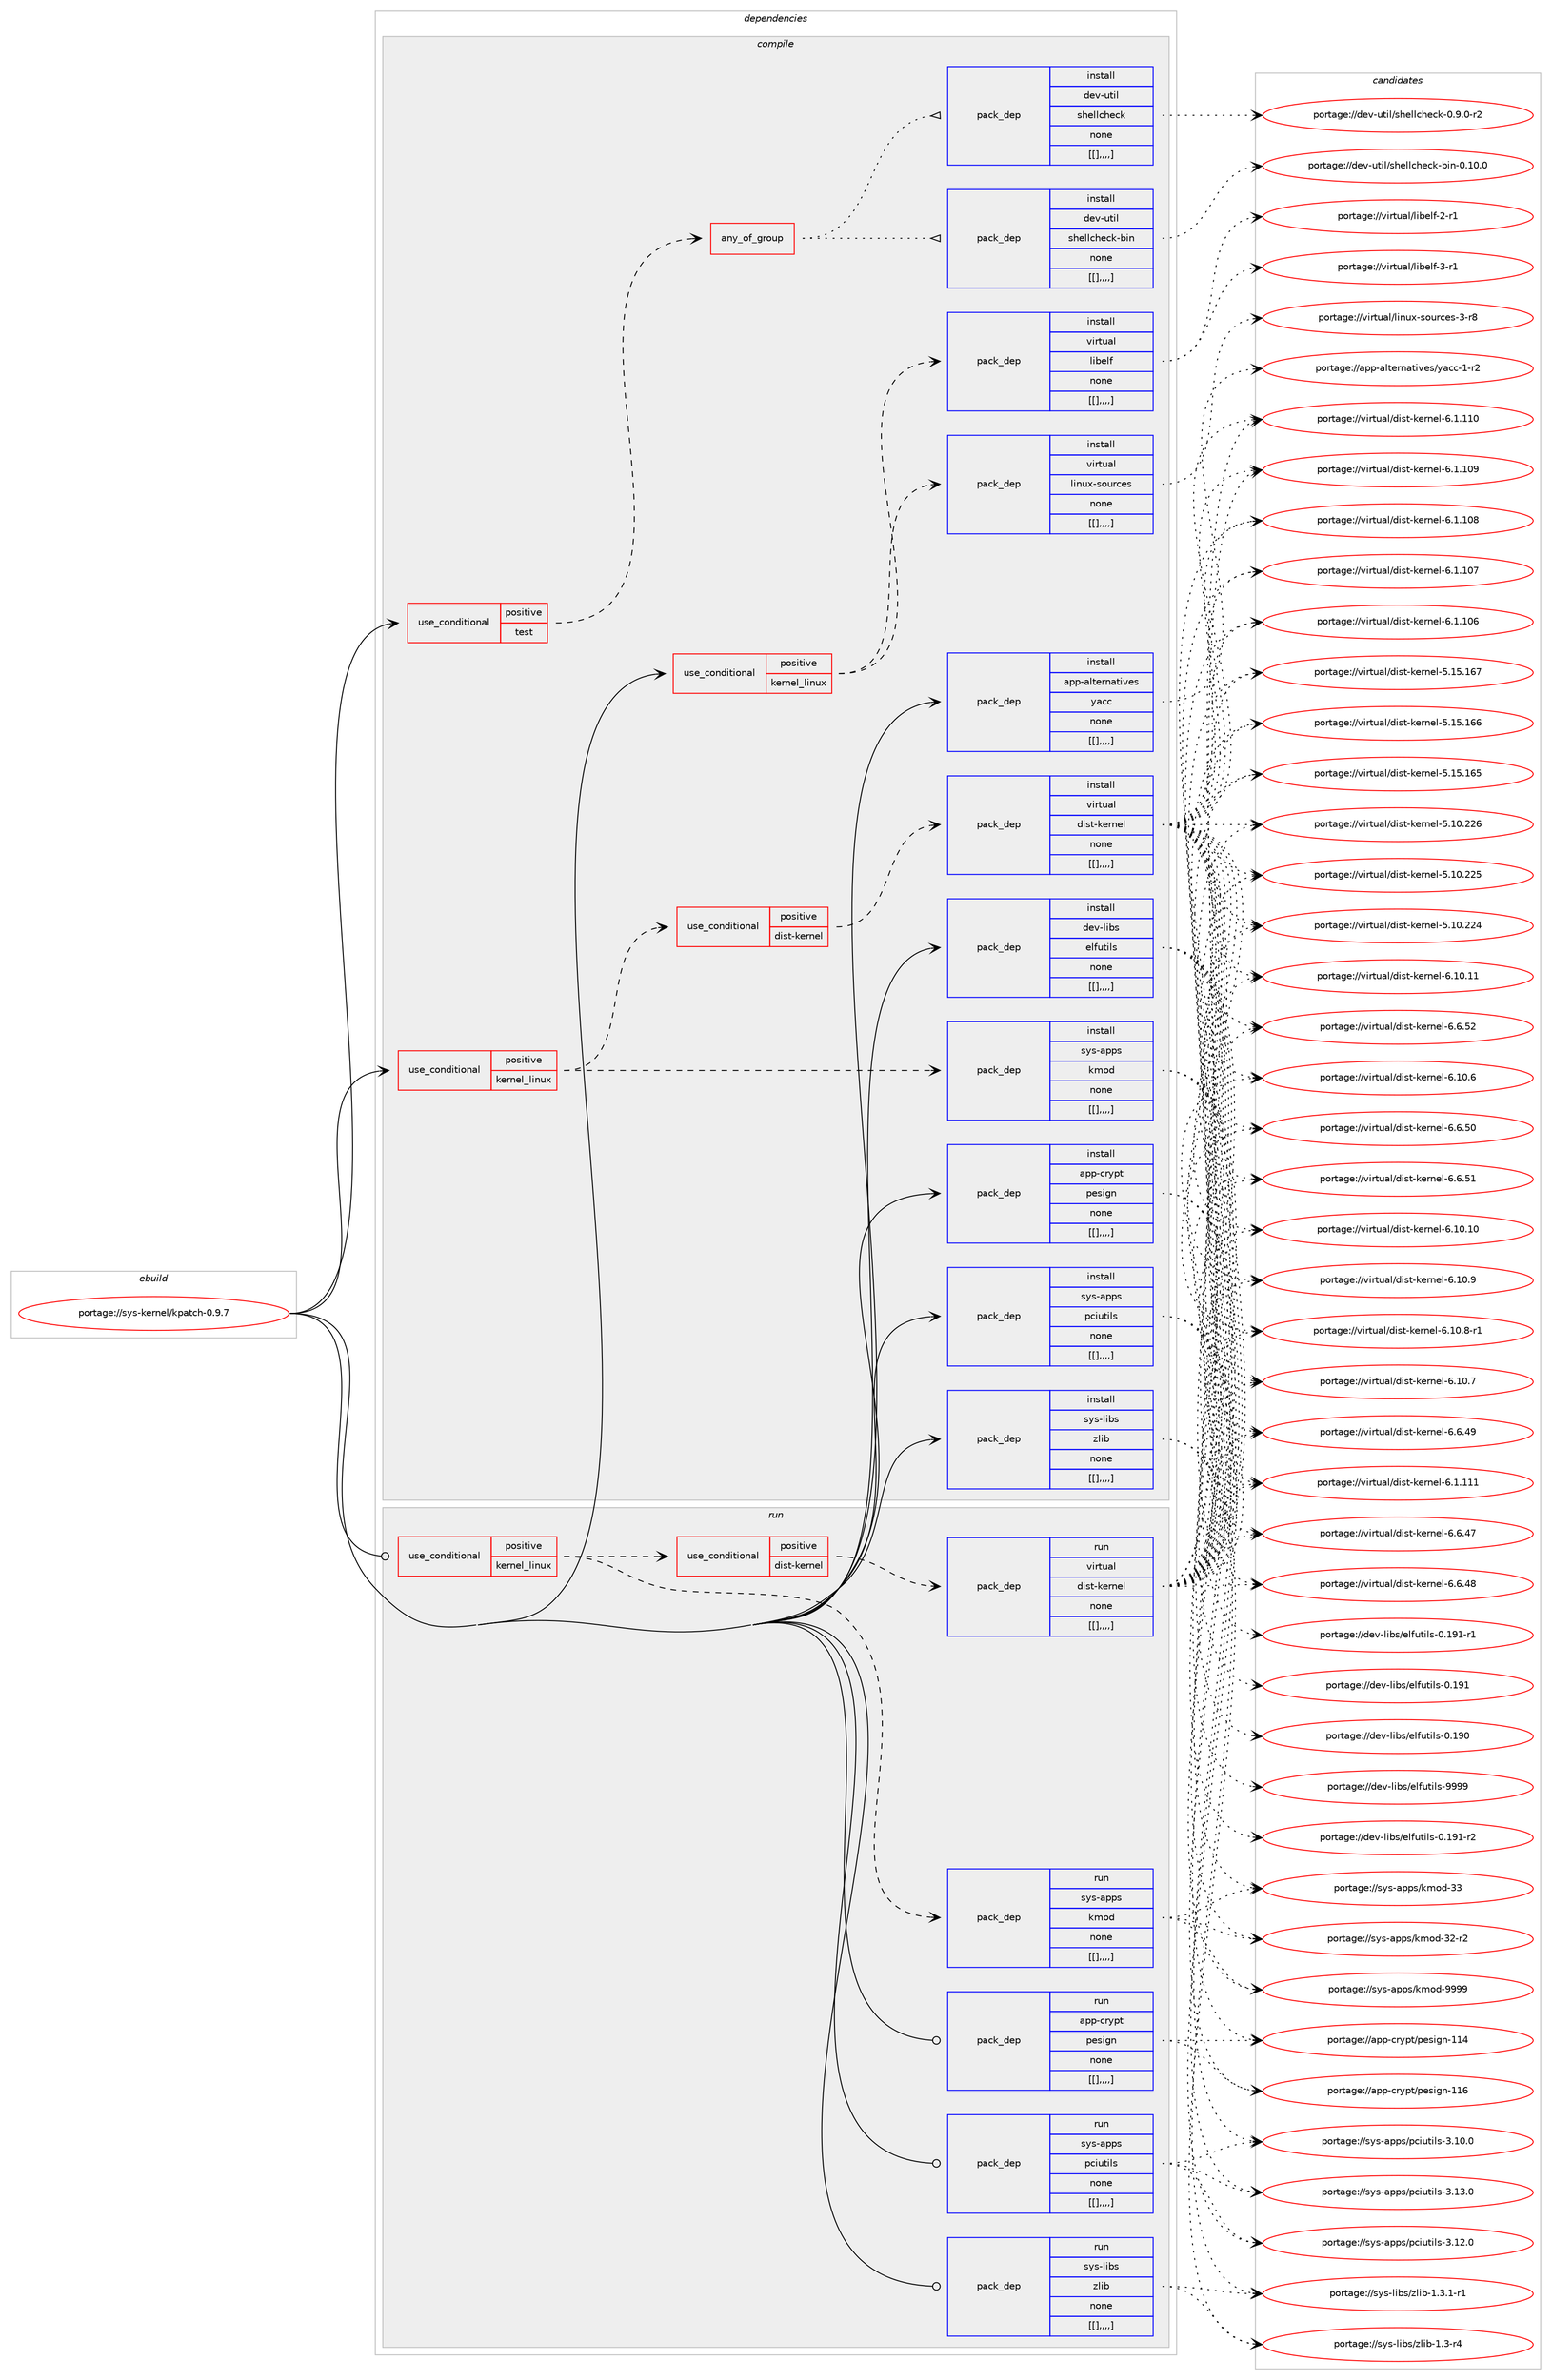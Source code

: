 digraph prolog {

# *************
# Graph options
# *************

newrank=true;
concentrate=true;
compound=true;
graph [rankdir=LR,fontname=Helvetica,fontsize=10,ranksep=1.5];#, ranksep=2.5, nodesep=0.2];
edge  [arrowhead=vee];
node  [fontname=Helvetica,fontsize=10];

# **********
# The ebuild
# **********

subgraph cluster_leftcol {
color=gray;
label=<<i>ebuild</i>>;
id [label="portage://sys-kernel/kpatch-0.9.7", color=red, width=4, href="../sys-kernel/kpatch-0.9.7.svg"];
}

# ****************
# The dependencies
# ****************

subgraph cluster_midcol {
color=gray;
label=<<i>dependencies</i>>;
subgraph cluster_compile {
fillcolor="#eeeeee";
style=filled;
label=<<i>compile</i>>;
subgraph cond121756 {
dependency451905 [label=<<TABLE BORDER="0" CELLBORDER="1" CELLSPACING="0" CELLPADDING="4"><TR><TD ROWSPAN="3" CELLPADDING="10">use_conditional</TD></TR><TR><TD>positive</TD></TR><TR><TD>kernel_linux</TD></TR></TABLE>>, shape=none, color=red];
subgraph pack327149 {
dependency451906 [label=<<TABLE BORDER="0" CELLBORDER="1" CELLSPACING="0" CELLPADDING="4" WIDTH="220"><TR><TD ROWSPAN="6" CELLPADDING="30">pack_dep</TD></TR><TR><TD WIDTH="110">install</TD></TR><TR><TD>sys-apps</TD></TR><TR><TD>kmod</TD></TR><TR><TD>none</TD></TR><TR><TD>[[],,,,]</TD></TR></TABLE>>, shape=none, color=blue];
}
dependency451905:e -> dependency451906:w [weight=20,style="dashed",arrowhead="vee"];
subgraph cond121757 {
dependency451907 [label=<<TABLE BORDER="0" CELLBORDER="1" CELLSPACING="0" CELLPADDING="4"><TR><TD ROWSPAN="3" CELLPADDING="10">use_conditional</TD></TR><TR><TD>positive</TD></TR><TR><TD>dist-kernel</TD></TR></TABLE>>, shape=none, color=red];
subgraph pack327150 {
dependency451908 [label=<<TABLE BORDER="0" CELLBORDER="1" CELLSPACING="0" CELLPADDING="4" WIDTH="220"><TR><TD ROWSPAN="6" CELLPADDING="30">pack_dep</TD></TR><TR><TD WIDTH="110">install</TD></TR><TR><TD>virtual</TD></TR><TR><TD>dist-kernel</TD></TR><TR><TD>none</TD></TR><TR><TD>[[],,,,]</TD></TR></TABLE>>, shape=none, color=blue];
}
dependency451907:e -> dependency451908:w [weight=20,style="dashed",arrowhead="vee"];
}
dependency451905:e -> dependency451907:w [weight=20,style="dashed",arrowhead="vee"];
}
id:e -> dependency451905:w [weight=20,style="solid",arrowhead="vee"];
subgraph cond121758 {
dependency451909 [label=<<TABLE BORDER="0" CELLBORDER="1" CELLSPACING="0" CELLPADDING="4"><TR><TD ROWSPAN="3" CELLPADDING="10">use_conditional</TD></TR><TR><TD>positive</TD></TR><TR><TD>kernel_linux</TD></TR></TABLE>>, shape=none, color=red];
subgraph pack327151 {
dependency451910 [label=<<TABLE BORDER="0" CELLBORDER="1" CELLSPACING="0" CELLPADDING="4" WIDTH="220"><TR><TD ROWSPAN="6" CELLPADDING="30">pack_dep</TD></TR><TR><TD WIDTH="110">install</TD></TR><TR><TD>virtual</TD></TR><TR><TD>linux-sources</TD></TR><TR><TD>none</TD></TR><TR><TD>[[],,,,]</TD></TR></TABLE>>, shape=none, color=blue];
}
dependency451909:e -> dependency451910:w [weight=20,style="dashed",arrowhead="vee"];
subgraph pack327152 {
dependency451911 [label=<<TABLE BORDER="0" CELLBORDER="1" CELLSPACING="0" CELLPADDING="4" WIDTH="220"><TR><TD ROWSPAN="6" CELLPADDING="30">pack_dep</TD></TR><TR><TD WIDTH="110">install</TD></TR><TR><TD>virtual</TD></TR><TR><TD>libelf</TD></TR><TR><TD>none</TD></TR><TR><TD>[[],,,,]</TD></TR></TABLE>>, shape=none, color=blue];
}
dependency451909:e -> dependency451911:w [weight=20,style="dashed",arrowhead="vee"];
}
id:e -> dependency451909:w [weight=20,style="solid",arrowhead="vee"];
subgraph cond121759 {
dependency451912 [label=<<TABLE BORDER="0" CELLBORDER="1" CELLSPACING="0" CELLPADDING="4"><TR><TD ROWSPAN="3" CELLPADDING="10">use_conditional</TD></TR><TR><TD>positive</TD></TR><TR><TD>test</TD></TR></TABLE>>, shape=none, color=red];
subgraph any2795 {
dependency451913 [label=<<TABLE BORDER="0" CELLBORDER="1" CELLSPACING="0" CELLPADDING="4"><TR><TD CELLPADDING="10">any_of_group</TD></TR></TABLE>>, shape=none, color=red];subgraph pack327153 {
dependency451914 [label=<<TABLE BORDER="0" CELLBORDER="1" CELLSPACING="0" CELLPADDING="4" WIDTH="220"><TR><TD ROWSPAN="6" CELLPADDING="30">pack_dep</TD></TR><TR><TD WIDTH="110">install</TD></TR><TR><TD>dev-util</TD></TR><TR><TD>shellcheck-bin</TD></TR><TR><TD>none</TD></TR><TR><TD>[[],,,,]</TD></TR></TABLE>>, shape=none, color=blue];
}
dependency451913:e -> dependency451914:w [weight=20,style="dotted",arrowhead="oinv"];
subgraph pack327154 {
dependency451915 [label=<<TABLE BORDER="0" CELLBORDER="1" CELLSPACING="0" CELLPADDING="4" WIDTH="220"><TR><TD ROWSPAN="6" CELLPADDING="30">pack_dep</TD></TR><TR><TD WIDTH="110">install</TD></TR><TR><TD>dev-util</TD></TR><TR><TD>shellcheck</TD></TR><TR><TD>none</TD></TR><TR><TD>[[],,,,]</TD></TR></TABLE>>, shape=none, color=blue];
}
dependency451913:e -> dependency451915:w [weight=20,style="dotted",arrowhead="oinv"];
}
dependency451912:e -> dependency451913:w [weight=20,style="dashed",arrowhead="vee"];
}
id:e -> dependency451912:w [weight=20,style="solid",arrowhead="vee"];
subgraph pack327155 {
dependency451916 [label=<<TABLE BORDER="0" CELLBORDER="1" CELLSPACING="0" CELLPADDING="4" WIDTH="220"><TR><TD ROWSPAN="6" CELLPADDING="30">pack_dep</TD></TR><TR><TD WIDTH="110">install</TD></TR><TR><TD>app-alternatives</TD></TR><TR><TD>yacc</TD></TR><TR><TD>none</TD></TR><TR><TD>[[],,,,]</TD></TR></TABLE>>, shape=none, color=blue];
}
id:e -> dependency451916:w [weight=20,style="solid",arrowhead="vee"];
subgraph pack327156 {
dependency451917 [label=<<TABLE BORDER="0" CELLBORDER="1" CELLSPACING="0" CELLPADDING="4" WIDTH="220"><TR><TD ROWSPAN="6" CELLPADDING="30">pack_dep</TD></TR><TR><TD WIDTH="110">install</TD></TR><TR><TD>app-crypt</TD></TR><TR><TD>pesign</TD></TR><TR><TD>none</TD></TR><TR><TD>[[],,,,]</TD></TR></TABLE>>, shape=none, color=blue];
}
id:e -> dependency451917:w [weight=20,style="solid",arrowhead="vee"];
subgraph pack327157 {
dependency451918 [label=<<TABLE BORDER="0" CELLBORDER="1" CELLSPACING="0" CELLPADDING="4" WIDTH="220"><TR><TD ROWSPAN="6" CELLPADDING="30">pack_dep</TD></TR><TR><TD WIDTH="110">install</TD></TR><TR><TD>dev-libs</TD></TR><TR><TD>elfutils</TD></TR><TR><TD>none</TD></TR><TR><TD>[[],,,,]</TD></TR></TABLE>>, shape=none, color=blue];
}
id:e -> dependency451918:w [weight=20,style="solid",arrowhead="vee"];
subgraph pack327158 {
dependency451919 [label=<<TABLE BORDER="0" CELLBORDER="1" CELLSPACING="0" CELLPADDING="4" WIDTH="220"><TR><TD ROWSPAN="6" CELLPADDING="30">pack_dep</TD></TR><TR><TD WIDTH="110">install</TD></TR><TR><TD>sys-apps</TD></TR><TR><TD>pciutils</TD></TR><TR><TD>none</TD></TR><TR><TD>[[],,,,]</TD></TR></TABLE>>, shape=none, color=blue];
}
id:e -> dependency451919:w [weight=20,style="solid",arrowhead="vee"];
subgraph pack327159 {
dependency451920 [label=<<TABLE BORDER="0" CELLBORDER="1" CELLSPACING="0" CELLPADDING="4" WIDTH="220"><TR><TD ROWSPAN="6" CELLPADDING="30">pack_dep</TD></TR><TR><TD WIDTH="110">install</TD></TR><TR><TD>sys-libs</TD></TR><TR><TD>zlib</TD></TR><TR><TD>none</TD></TR><TR><TD>[[],,,,]</TD></TR></TABLE>>, shape=none, color=blue];
}
id:e -> dependency451920:w [weight=20,style="solid",arrowhead="vee"];
}
subgraph cluster_compileandrun {
fillcolor="#eeeeee";
style=filled;
label=<<i>compile and run</i>>;
}
subgraph cluster_run {
fillcolor="#eeeeee";
style=filled;
label=<<i>run</i>>;
subgraph cond121760 {
dependency451921 [label=<<TABLE BORDER="0" CELLBORDER="1" CELLSPACING="0" CELLPADDING="4"><TR><TD ROWSPAN="3" CELLPADDING="10">use_conditional</TD></TR><TR><TD>positive</TD></TR><TR><TD>kernel_linux</TD></TR></TABLE>>, shape=none, color=red];
subgraph pack327160 {
dependency451922 [label=<<TABLE BORDER="0" CELLBORDER="1" CELLSPACING="0" CELLPADDING="4" WIDTH="220"><TR><TD ROWSPAN="6" CELLPADDING="30">pack_dep</TD></TR><TR><TD WIDTH="110">run</TD></TR><TR><TD>sys-apps</TD></TR><TR><TD>kmod</TD></TR><TR><TD>none</TD></TR><TR><TD>[[],,,,]</TD></TR></TABLE>>, shape=none, color=blue];
}
dependency451921:e -> dependency451922:w [weight=20,style="dashed",arrowhead="vee"];
subgraph cond121761 {
dependency451923 [label=<<TABLE BORDER="0" CELLBORDER="1" CELLSPACING="0" CELLPADDING="4"><TR><TD ROWSPAN="3" CELLPADDING="10">use_conditional</TD></TR><TR><TD>positive</TD></TR><TR><TD>dist-kernel</TD></TR></TABLE>>, shape=none, color=red];
subgraph pack327161 {
dependency451924 [label=<<TABLE BORDER="0" CELLBORDER="1" CELLSPACING="0" CELLPADDING="4" WIDTH="220"><TR><TD ROWSPAN="6" CELLPADDING="30">pack_dep</TD></TR><TR><TD WIDTH="110">run</TD></TR><TR><TD>virtual</TD></TR><TR><TD>dist-kernel</TD></TR><TR><TD>none</TD></TR><TR><TD>[[],,,,]</TD></TR></TABLE>>, shape=none, color=blue];
}
dependency451923:e -> dependency451924:w [weight=20,style="dashed",arrowhead="vee"];
}
dependency451921:e -> dependency451923:w [weight=20,style="dashed",arrowhead="vee"];
}
id:e -> dependency451921:w [weight=20,style="solid",arrowhead="odot"];
subgraph pack327162 {
dependency451925 [label=<<TABLE BORDER="0" CELLBORDER="1" CELLSPACING="0" CELLPADDING="4" WIDTH="220"><TR><TD ROWSPAN="6" CELLPADDING="30">pack_dep</TD></TR><TR><TD WIDTH="110">run</TD></TR><TR><TD>app-crypt</TD></TR><TR><TD>pesign</TD></TR><TR><TD>none</TD></TR><TR><TD>[[],,,,]</TD></TR></TABLE>>, shape=none, color=blue];
}
id:e -> dependency451925:w [weight=20,style="solid",arrowhead="odot"];
subgraph pack327163 {
dependency451926 [label=<<TABLE BORDER="0" CELLBORDER="1" CELLSPACING="0" CELLPADDING="4" WIDTH="220"><TR><TD ROWSPAN="6" CELLPADDING="30">pack_dep</TD></TR><TR><TD WIDTH="110">run</TD></TR><TR><TD>sys-apps</TD></TR><TR><TD>pciutils</TD></TR><TR><TD>none</TD></TR><TR><TD>[[],,,,]</TD></TR></TABLE>>, shape=none, color=blue];
}
id:e -> dependency451926:w [weight=20,style="solid",arrowhead="odot"];
subgraph pack327164 {
dependency451927 [label=<<TABLE BORDER="0" CELLBORDER="1" CELLSPACING="0" CELLPADDING="4" WIDTH="220"><TR><TD ROWSPAN="6" CELLPADDING="30">pack_dep</TD></TR><TR><TD WIDTH="110">run</TD></TR><TR><TD>sys-libs</TD></TR><TR><TD>zlib</TD></TR><TR><TD>none</TD></TR><TR><TD>[[],,,,]</TD></TR></TABLE>>, shape=none, color=blue];
}
id:e -> dependency451927:w [weight=20,style="solid",arrowhead="odot"];
}
}

# **************
# The candidates
# **************

subgraph cluster_choices {
rank=same;
color=gray;
label=<<i>candidates</i>>;

subgraph choice327149 {
color=black;
nodesep=1;
choice1151211154597112112115471071091111004557575757 [label="portage://sys-apps/kmod-9999", color=red, width=4,href="../sys-apps/kmod-9999.svg"];
choice115121115459711211211547107109111100455151 [label="portage://sys-apps/kmod-33", color=red, width=4,href="../sys-apps/kmod-33.svg"];
choice1151211154597112112115471071091111004551504511450 [label="portage://sys-apps/kmod-32-r2", color=red, width=4,href="../sys-apps/kmod-32-r2.svg"];
dependency451906:e -> choice1151211154597112112115471071091111004557575757:w [style=dotted,weight="100"];
dependency451906:e -> choice115121115459711211211547107109111100455151:w [style=dotted,weight="100"];
dependency451906:e -> choice1151211154597112112115471071091111004551504511450:w [style=dotted,weight="100"];
}
subgraph choice327150 {
color=black;
nodesep=1;
choice1181051141161179710847100105115116451071011141101011084554464948464949 [label="portage://virtual/dist-kernel-6.10.11", color=red, width=4,href="../virtual/dist-kernel-6.10.11.svg"];
choice1181051141161179710847100105115116451071011141101011084554464948464948 [label="portage://virtual/dist-kernel-6.10.10", color=red, width=4,href="../virtual/dist-kernel-6.10.10.svg"];
choice11810511411611797108471001051151164510710111411010110845544649484657 [label="portage://virtual/dist-kernel-6.10.9", color=red, width=4,href="../virtual/dist-kernel-6.10.9.svg"];
choice118105114116117971084710010511511645107101114110101108455446494846564511449 [label="portage://virtual/dist-kernel-6.10.8-r1", color=red, width=4,href="../virtual/dist-kernel-6.10.8-r1.svg"];
choice11810511411611797108471001051151164510710111411010110845544649484655 [label="portage://virtual/dist-kernel-6.10.7", color=red, width=4,href="../virtual/dist-kernel-6.10.7.svg"];
choice11810511411611797108471001051151164510710111411010110845544649484654 [label="portage://virtual/dist-kernel-6.10.6", color=red, width=4,href="../virtual/dist-kernel-6.10.6.svg"];
choice11810511411611797108471001051151164510710111411010110845544654465350 [label="portage://virtual/dist-kernel-6.6.52", color=red, width=4,href="../virtual/dist-kernel-6.6.52.svg"];
choice11810511411611797108471001051151164510710111411010110845544654465349 [label="portage://virtual/dist-kernel-6.6.51", color=red, width=4,href="../virtual/dist-kernel-6.6.51.svg"];
choice11810511411611797108471001051151164510710111411010110845544654465348 [label="portage://virtual/dist-kernel-6.6.50", color=red, width=4,href="../virtual/dist-kernel-6.6.50.svg"];
choice11810511411611797108471001051151164510710111411010110845544654465257 [label="portage://virtual/dist-kernel-6.6.49", color=red, width=4,href="../virtual/dist-kernel-6.6.49.svg"];
choice11810511411611797108471001051151164510710111411010110845544654465256 [label="portage://virtual/dist-kernel-6.6.48", color=red, width=4,href="../virtual/dist-kernel-6.6.48.svg"];
choice11810511411611797108471001051151164510710111411010110845544654465255 [label="portage://virtual/dist-kernel-6.6.47", color=red, width=4,href="../virtual/dist-kernel-6.6.47.svg"];
choice1181051141161179710847100105115116451071011141101011084554464946494949 [label="portage://virtual/dist-kernel-6.1.111", color=red, width=4,href="../virtual/dist-kernel-6.1.111.svg"];
choice1181051141161179710847100105115116451071011141101011084554464946494948 [label="portage://virtual/dist-kernel-6.1.110", color=red, width=4,href="../virtual/dist-kernel-6.1.110.svg"];
choice1181051141161179710847100105115116451071011141101011084554464946494857 [label="portage://virtual/dist-kernel-6.1.109", color=red, width=4,href="../virtual/dist-kernel-6.1.109.svg"];
choice1181051141161179710847100105115116451071011141101011084554464946494856 [label="portage://virtual/dist-kernel-6.1.108", color=red, width=4,href="../virtual/dist-kernel-6.1.108.svg"];
choice1181051141161179710847100105115116451071011141101011084554464946494855 [label="portage://virtual/dist-kernel-6.1.107", color=red, width=4,href="../virtual/dist-kernel-6.1.107.svg"];
choice1181051141161179710847100105115116451071011141101011084554464946494854 [label="portage://virtual/dist-kernel-6.1.106", color=red, width=4,href="../virtual/dist-kernel-6.1.106.svg"];
choice118105114116117971084710010511511645107101114110101108455346495346495455 [label="portage://virtual/dist-kernel-5.15.167", color=red, width=4,href="../virtual/dist-kernel-5.15.167.svg"];
choice118105114116117971084710010511511645107101114110101108455346495346495454 [label="portage://virtual/dist-kernel-5.15.166", color=red, width=4,href="../virtual/dist-kernel-5.15.166.svg"];
choice118105114116117971084710010511511645107101114110101108455346495346495453 [label="portage://virtual/dist-kernel-5.15.165", color=red, width=4,href="../virtual/dist-kernel-5.15.165.svg"];
choice118105114116117971084710010511511645107101114110101108455346494846505054 [label="portage://virtual/dist-kernel-5.10.226", color=red, width=4,href="../virtual/dist-kernel-5.10.226.svg"];
choice118105114116117971084710010511511645107101114110101108455346494846505053 [label="portage://virtual/dist-kernel-5.10.225", color=red, width=4,href="../virtual/dist-kernel-5.10.225.svg"];
choice118105114116117971084710010511511645107101114110101108455346494846505052 [label="portage://virtual/dist-kernel-5.10.224", color=red, width=4,href="../virtual/dist-kernel-5.10.224.svg"];
dependency451908:e -> choice1181051141161179710847100105115116451071011141101011084554464948464949:w [style=dotted,weight="100"];
dependency451908:e -> choice1181051141161179710847100105115116451071011141101011084554464948464948:w [style=dotted,weight="100"];
dependency451908:e -> choice11810511411611797108471001051151164510710111411010110845544649484657:w [style=dotted,weight="100"];
dependency451908:e -> choice118105114116117971084710010511511645107101114110101108455446494846564511449:w [style=dotted,weight="100"];
dependency451908:e -> choice11810511411611797108471001051151164510710111411010110845544649484655:w [style=dotted,weight="100"];
dependency451908:e -> choice11810511411611797108471001051151164510710111411010110845544649484654:w [style=dotted,weight="100"];
dependency451908:e -> choice11810511411611797108471001051151164510710111411010110845544654465350:w [style=dotted,weight="100"];
dependency451908:e -> choice11810511411611797108471001051151164510710111411010110845544654465349:w [style=dotted,weight="100"];
dependency451908:e -> choice11810511411611797108471001051151164510710111411010110845544654465348:w [style=dotted,weight="100"];
dependency451908:e -> choice11810511411611797108471001051151164510710111411010110845544654465257:w [style=dotted,weight="100"];
dependency451908:e -> choice11810511411611797108471001051151164510710111411010110845544654465256:w [style=dotted,weight="100"];
dependency451908:e -> choice11810511411611797108471001051151164510710111411010110845544654465255:w [style=dotted,weight="100"];
dependency451908:e -> choice1181051141161179710847100105115116451071011141101011084554464946494949:w [style=dotted,weight="100"];
dependency451908:e -> choice1181051141161179710847100105115116451071011141101011084554464946494948:w [style=dotted,weight="100"];
dependency451908:e -> choice1181051141161179710847100105115116451071011141101011084554464946494857:w [style=dotted,weight="100"];
dependency451908:e -> choice1181051141161179710847100105115116451071011141101011084554464946494856:w [style=dotted,weight="100"];
dependency451908:e -> choice1181051141161179710847100105115116451071011141101011084554464946494855:w [style=dotted,weight="100"];
dependency451908:e -> choice1181051141161179710847100105115116451071011141101011084554464946494854:w [style=dotted,weight="100"];
dependency451908:e -> choice118105114116117971084710010511511645107101114110101108455346495346495455:w [style=dotted,weight="100"];
dependency451908:e -> choice118105114116117971084710010511511645107101114110101108455346495346495454:w [style=dotted,weight="100"];
dependency451908:e -> choice118105114116117971084710010511511645107101114110101108455346495346495453:w [style=dotted,weight="100"];
dependency451908:e -> choice118105114116117971084710010511511645107101114110101108455346494846505054:w [style=dotted,weight="100"];
dependency451908:e -> choice118105114116117971084710010511511645107101114110101108455346494846505053:w [style=dotted,weight="100"];
dependency451908:e -> choice118105114116117971084710010511511645107101114110101108455346494846505052:w [style=dotted,weight="100"];
}
subgraph choice327151 {
color=black;
nodesep=1;
choice1181051141161179710847108105110117120451151111171149910111545514511456 [label="portage://virtual/linux-sources-3-r8", color=red, width=4,href="../virtual/linux-sources-3-r8.svg"];
dependency451910:e -> choice1181051141161179710847108105110117120451151111171149910111545514511456:w [style=dotted,weight="100"];
}
subgraph choice327152 {
color=black;
nodesep=1;
choice11810511411611797108471081059810110810245514511449 [label="portage://virtual/libelf-3-r1", color=red, width=4,href="../virtual/libelf-3-r1.svg"];
choice11810511411611797108471081059810110810245504511449 [label="portage://virtual/libelf-2-r1", color=red, width=4,href="../virtual/libelf-2-r1.svg"];
dependency451911:e -> choice11810511411611797108471081059810110810245514511449:w [style=dotted,weight="100"];
dependency451911:e -> choice11810511411611797108471081059810110810245504511449:w [style=dotted,weight="100"];
}
subgraph choice327153 {
color=black;
nodesep=1;
choice10010111845117116105108471151041011081089910410199107459810511045484649484648 [label="portage://dev-util/shellcheck-bin-0.10.0", color=red, width=4,href="../dev-util/shellcheck-bin-0.10.0.svg"];
dependency451914:e -> choice10010111845117116105108471151041011081089910410199107459810511045484649484648:w [style=dotted,weight="100"];
}
subgraph choice327154 {
color=black;
nodesep=1;
choice100101118451171161051084711510410110810899104101991074548465746484511450 [label="portage://dev-util/shellcheck-0.9.0-r2", color=red, width=4,href="../dev-util/shellcheck-0.9.0-r2.svg"];
dependency451915:e -> choice100101118451171161051084711510410110810899104101991074548465746484511450:w [style=dotted,weight="100"];
}
subgraph choice327155 {
color=black;
nodesep=1;
choice971121124597108116101114110971161051181011154712197999945494511450 [label="portage://app-alternatives/yacc-1-r2", color=red, width=4,href="../app-alternatives/yacc-1-r2.svg"];
dependency451916:e -> choice971121124597108116101114110971161051181011154712197999945494511450:w [style=dotted,weight="100"];
}
subgraph choice327156 {
color=black;
nodesep=1;
choice9711211245991141211121164711210111510510311045494954 [label="portage://app-crypt/pesign-116", color=red, width=4,href="../app-crypt/pesign-116.svg"];
choice9711211245991141211121164711210111510510311045494952 [label="portage://app-crypt/pesign-114", color=red, width=4,href="../app-crypt/pesign-114.svg"];
dependency451917:e -> choice9711211245991141211121164711210111510510311045494954:w [style=dotted,weight="100"];
dependency451917:e -> choice9711211245991141211121164711210111510510311045494952:w [style=dotted,weight="100"];
}
subgraph choice327157 {
color=black;
nodesep=1;
choice1001011184510810598115471011081021171161051081154557575757 [label="portage://dev-libs/elfutils-9999", color=red, width=4,href="../dev-libs/elfutils-9999.svg"];
choice1001011184510810598115471011081021171161051081154548464957494511450 [label="portage://dev-libs/elfutils-0.191-r2", color=red, width=4,href="../dev-libs/elfutils-0.191-r2.svg"];
choice1001011184510810598115471011081021171161051081154548464957494511449 [label="portage://dev-libs/elfutils-0.191-r1", color=red, width=4,href="../dev-libs/elfutils-0.191-r1.svg"];
choice100101118451081059811547101108102117116105108115454846495749 [label="portage://dev-libs/elfutils-0.191", color=red, width=4,href="../dev-libs/elfutils-0.191.svg"];
choice100101118451081059811547101108102117116105108115454846495748 [label="portage://dev-libs/elfutils-0.190", color=red, width=4,href="../dev-libs/elfutils-0.190.svg"];
dependency451918:e -> choice1001011184510810598115471011081021171161051081154557575757:w [style=dotted,weight="100"];
dependency451918:e -> choice1001011184510810598115471011081021171161051081154548464957494511450:w [style=dotted,weight="100"];
dependency451918:e -> choice1001011184510810598115471011081021171161051081154548464957494511449:w [style=dotted,weight="100"];
dependency451918:e -> choice100101118451081059811547101108102117116105108115454846495749:w [style=dotted,weight="100"];
dependency451918:e -> choice100101118451081059811547101108102117116105108115454846495748:w [style=dotted,weight="100"];
}
subgraph choice327158 {
color=black;
nodesep=1;
choice1151211154597112112115471129910511711610510811545514649514648 [label="portage://sys-apps/pciutils-3.13.0", color=red, width=4,href="../sys-apps/pciutils-3.13.0.svg"];
choice1151211154597112112115471129910511711610510811545514649504648 [label="portage://sys-apps/pciutils-3.12.0", color=red, width=4,href="../sys-apps/pciutils-3.12.0.svg"];
choice1151211154597112112115471129910511711610510811545514649484648 [label="portage://sys-apps/pciutils-3.10.0", color=red, width=4,href="../sys-apps/pciutils-3.10.0.svg"];
dependency451919:e -> choice1151211154597112112115471129910511711610510811545514649514648:w [style=dotted,weight="100"];
dependency451919:e -> choice1151211154597112112115471129910511711610510811545514649504648:w [style=dotted,weight="100"];
dependency451919:e -> choice1151211154597112112115471129910511711610510811545514649484648:w [style=dotted,weight="100"];
}
subgraph choice327159 {
color=black;
nodesep=1;
choice115121115451081059811547122108105984549465146494511449 [label="portage://sys-libs/zlib-1.3.1-r1", color=red, width=4,href="../sys-libs/zlib-1.3.1-r1.svg"];
choice11512111545108105981154712210810598454946514511452 [label="portage://sys-libs/zlib-1.3-r4", color=red, width=4,href="../sys-libs/zlib-1.3-r4.svg"];
dependency451920:e -> choice115121115451081059811547122108105984549465146494511449:w [style=dotted,weight="100"];
dependency451920:e -> choice11512111545108105981154712210810598454946514511452:w [style=dotted,weight="100"];
}
subgraph choice327160 {
color=black;
nodesep=1;
choice1151211154597112112115471071091111004557575757 [label="portage://sys-apps/kmod-9999", color=red, width=4,href="../sys-apps/kmod-9999.svg"];
choice115121115459711211211547107109111100455151 [label="portage://sys-apps/kmod-33", color=red, width=4,href="../sys-apps/kmod-33.svg"];
choice1151211154597112112115471071091111004551504511450 [label="portage://sys-apps/kmod-32-r2", color=red, width=4,href="../sys-apps/kmod-32-r2.svg"];
dependency451922:e -> choice1151211154597112112115471071091111004557575757:w [style=dotted,weight="100"];
dependency451922:e -> choice115121115459711211211547107109111100455151:w [style=dotted,weight="100"];
dependency451922:e -> choice1151211154597112112115471071091111004551504511450:w [style=dotted,weight="100"];
}
subgraph choice327161 {
color=black;
nodesep=1;
choice1181051141161179710847100105115116451071011141101011084554464948464949 [label="portage://virtual/dist-kernel-6.10.11", color=red, width=4,href="../virtual/dist-kernel-6.10.11.svg"];
choice1181051141161179710847100105115116451071011141101011084554464948464948 [label="portage://virtual/dist-kernel-6.10.10", color=red, width=4,href="../virtual/dist-kernel-6.10.10.svg"];
choice11810511411611797108471001051151164510710111411010110845544649484657 [label="portage://virtual/dist-kernel-6.10.9", color=red, width=4,href="../virtual/dist-kernel-6.10.9.svg"];
choice118105114116117971084710010511511645107101114110101108455446494846564511449 [label="portage://virtual/dist-kernel-6.10.8-r1", color=red, width=4,href="../virtual/dist-kernel-6.10.8-r1.svg"];
choice11810511411611797108471001051151164510710111411010110845544649484655 [label="portage://virtual/dist-kernel-6.10.7", color=red, width=4,href="../virtual/dist-kernel-6.10.7.svg"];
choice11810511411611797108471001051151164510710111411010110845544649484654 [label="portage://virtual/dist-kernel-6.10.6", color=red, width=4,href="../virtual/dist-kernel-6.10.6.svg"];
choice11810511411611797108471001051151164510710111411010110845544654465350 [label="portage://virtual/dist-kernel-6.6.52", color=red, width=4,href="../virtual/dist-kernel-6.6.52.svg"];
choice11810511411611797108471001051151164510710111411010110845544654465349 [label="portage://virtual/dist-kernel-6.6.51", color=red, width=4,href="../virtual/dist-kernel-6.6.51.svg"];
choice11810511411611797108471001051151164510710111411010110845544654465348 [label="portage://virtual/dist-kernel-6.6.50", color=red, width=4,href="../virtual/dist-kernel-6.6.50.svg"];
choice11810511411611797108471001051151164510710111411010110845544654465257 [label="portage://virtual/dist-kernel-6.6.49", color=red, width=4,href="../virtual/dist-kernel-6.6.49.svg"];
choice11810511411611797108471001051151164510710111411010110845544654465256 [label="portage://virtual/dist-kernel-6.6.48", color=red, width=4,href="../virtual/dist-kernel-6.6.48.svg"];
choice11810511411611797108471001051151164510710111411010110845544654465255 [label="portage://virtual/dist-kernel-6.6.47", color=red, width=4,href="../virtual/dist-kernel-6.6.47.svg"];
choice1181051141161179710847100105115116451071011141101011084554464946494949 [label="portage://virtual/dist-kernel-6.1.111", color=red, width=4,href="../virtual/dist-kernel-6.1.111.svg"];
choice1181051141161179710847100105115116451071011141101011084554464946494948 [label="portage://virtual/dist-kernel-6.1.110", color=red, width=4,href="../virtual/dist-kernel-6.1.110.svg"];
choice1181051141161179710847100105115116451071011141101011084554464946494857 [label="portage://virtual/dist-kernel-6.1.109", color=red, width=4,href="../virtual/dist-kernel-6.1.109.svg"];
choice1181051141161179710847100105115116451071011141101011084554464946494856 [label="portage://virtual/dist-kernel-6.1.108", color=red, width=4,href="../virtual/dist-kernel-6.1.108.svg"];
choice1181051141161179710847100105115116451071011141101011084554464946494855 [label="portage://virtual/dist-kernel-6.1.107", color=red, width=4,href="../virtual/dist-kernel-6.1.107.svg"];
choice1181051141161179710847100105115116451071011141101011084554464946494854 [label="portage://virtual/dist-kernel-6.1.106", color=red, width=4,href="../virtual/dist-kernel-6.1.106.svg"];
choice118105114116117971084710010511511645107101114110101108455346495346495455 [label="portage://virtual/dist-kernel-5.15.167", color=red, width=4,href="../virtual/dist-kernel-5.15.167.svg"];
choice118105114116117971084710010511511645107101114110101108455346495346495454 [label="portage://virtual/dist-kernel-5.15.166", color=red, width=4,href="../virtual/dist-kernel-5.15.166.svg"];
choice118105114116117971084710010511511645107101114110101108455346495346495453 [label="portage://virtual/dist-kernel-5.15.165", color=red, width=4,href="../virtual/dist-kernel-5.15.165.svg"];
choice118105114116117971084710010511511645107101114110101108455346494846505054 [label="portage://virtual/dist-kernel-5.10.226", color=red, width=4,href="../virtual/dist-kernel-5.10.226.svg"];
choice118105114116117971084710010511511645107101114110101108455346494846505053 [label="portage://virtual/dist-kernel-5.10.225", color=red, width=4,href="../virtual/dist-kernel-5.10.225.svg"];
choice118105114116117971084710010511511645107101114110101108455346494846505052 [label="portage://virtual/dist-kernel-5.10.224", color=red, width=4,href="../virtual/dist-kernel-5.10.224.svg"];
dependency451924:e -> choice1181051141161179710847100105115116451071011141101011084554464948464949:w [style=dotted,weight="100"];
dependency451924:e -> choice1181051141161179710847100105115116451071011141101011084554464948464948:w [style=dotted,weight="100"];
dependency451924:e -> choice11810511411611797108471001051151164510710111411010110845544649484657:w [style=dotted,weight="100"];
dependency451924:e -> choice118105114116117971084710010511511645107101114110101108455446494846564511449:w [style=dotted,weight="100"];
dependency451924:e -> choice11810511411611797108471001051151164510710111411010110845544649484655:w [style=dotted,weight="100"];
dependency451924:e -> choice11810511411611797108471001051151164510710111411010110845544649484654:w [style=dotted,weight="100"];
dependency451924:e -> choice11810511411611797108471001051151164510710111411010110845544654465350:w [style=dotted,weight="100"];
dependency451924:e -> choice11810511411611797108471001051151164510710111411010110845544654465349:w [style=dotted,weight="100"];
dependency451924:e -> choice11810511411611797108471001051151164510710111411010110845544654465348:w [style=dotted,weight="100"];
dependency451924:e -> choice11810511411611797108471001051151164510710111411010110845544654465257:w [style=dotted,weight="100"];
dependency451924:e -> choice11810511411611797108471001051151164510710111411010110845544654465256:w [style=dotted,weight="100"];
dependency451924:e -> choice11810511411611797108471001051151164510710111411010110845544654465255:w [style=dotted,weight="100"];
dependency451924:e -> choice1181051141161179710847100105115116451071011141101011084554464946494949:w [style=dotted,weight="100"];
dependency451924:e -> choice1181051141161179710847100105115116451071011141101011084554464946494948:w [style=dotted,weight="100"];
dependency451924:e -> choice1181051141161179710847100105115116451071011141101011084554464946494857:w [style=dotted,weight="100"];
dependency451924:e -> choice1181051141161179710847100105115116451071011141101011084554464946494856:w [style=dotted,weight="100"];
dependency451924:e -> choice1181051141161179710847100105115116451071011141101011084554464946494855:w [style=dotted,weight="100"];
dependency451924:e -> choice1181051141161179710847100105115116451071011141101011084554464946494854:w [style=dotted,weight="100"];
dependency451924:e -> choice118105114116117971084710010511511645107101114110101108455346495346495455:w [style=dotted,weight="100"];
dependency451924:e -> choice118105114116117971084710010511511645107101114110101108455346495346495454:w [style=dotted,weight="100"];
dependency451924:e -> choice118105114116117971084710010511511645107101114110101108455346495346495453:w [style=dotted,weight="100"];
dependency451924:e -> choice118105114116117971084710010511511645107101114110101108455346494846505054:w [style=dotted,weight="100"];
dependency451924:e -> choice118105114116117971084710010511511645107101114110101108455346494846505053:w [style=dotted,weight="100"];
dependency451924:e -> choice118105114116117971084710010511511645107101114110101108455346494846505052:w [style=dotted,weight="100"];
}
subgraph choice327162 {
color=black;
nodesep=1;
choice9711211245991141211121164711210111510510311045494954 [label="portage://app-crypt/pesign-116", color=red, width=4,href="../app-crypt/pesign-116.svg"];
choice9711211245991141211121164711210111510510311045494952 [label="portage://app-crypt/pesign-114", color=red, width=4,href="../app-crypt/pesign-114.svg"];
dependency451925:e -> choice9711211245991141211121164711210111510510311045494954:w [style=dotted,weight="100"];
dependency451925:e -> choice9711211245991141211121164711210111510510311045494952:w [style=dotted,weight="100"];
}
subgraph choice327163 {
color=black;
nodesep=1;
choice1151211154597112112115471129910511711610510811545514649514648 [label="portage://sys-apps/pciutils-3.13.0", color=red, width=4,href="../sys-apps/pciutils-3.13.0.svg"];
choice1151211154597112112115471129910511711610510811545514649504648 [label="portage://sys-apps/pciutils-3.12.0", color=red, width=4,href="../sys-apps/pciutils-3.12.0.svg"];
choice1151211154597112112115471129910511711610510811545514649484648 [label="portage://sys-apps/pciutils-3.10.0", color=red, width=4,href="../sys-apps/pciutils-3.10.0.svg"];
dependency451926:e -> choice1151211154597112112115471129910511711610510811545514649514648:w [style=dotted,weight="100"];
dependency451926:e -> choice1151211154597112112115471129910511711610510811545514649504648:w [style=dotted,weight="100"];
dependency451926:e -> choice1151211154597112112115471129910511711610510811545514649484648:w [style=dotted,weight="100"];
}
subgraph choice327164 {
color=black;
nodesep=1;
choice115121115451081059811547122108105984549465146494511449 [label="portage://sys-libs/zlib-1.3.1-r1", color=red, width=4,href="../sys-libs/zlib-1.3.1-r1.svg"];
choice11512111545108105981154712210810598454946514511452 [label="portage://sys-libs/zlib-1.3-r4", color=red, width=4,href="../sys-libs/zlib-1.3-r4.svg"];
dependency451927:e -> choice115121115451081059811547122108105984549465146494511449:w [style=dotted,weight="100"];
dependency451927:e -> choice11512111545108105981154712210810598454946514511452:w [style=dotted,weight="100"];
}
}

}
